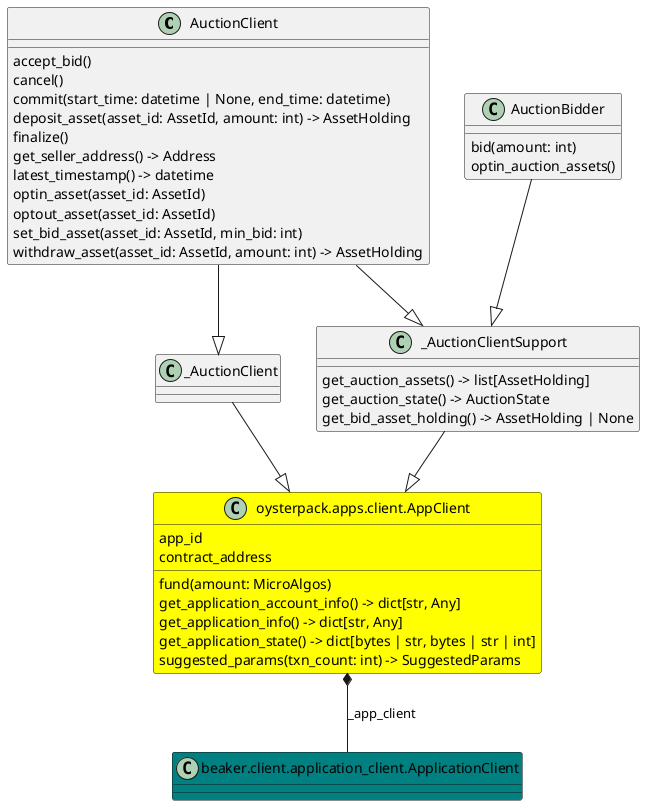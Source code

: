 @startuml oysterpack.apps.auction_app.client.auction_client.AuctionClient
set namespaceSeparator none
class "AuctionClient" as oysterpack.apps.auction_app.client.auction_client.AuctionClient {
  accept_bid()
  cancel()
  commit(start_time: datetime | None, end_time: datetime)
  deposit_asset(asset_id: AssetId, amount: int) -> AssetHolding
  finalize()
  get_seller_address() -> Address
  latest_timestamp() -> datetime
  optin_asset(asset_id: AssetId)
  optout_asset(asset_id: AssetId)
  set_bid_asset(asset_id: AssetId, min_bid: int)
  withdraw_asset(asset_id: AssetId, amount: int) -> AssetHolding
}
class "_AuctionClient" as oysterpack.apps.auction_app.client.auction_client._AuctionClient {
}
class "_AuctionClientSupport" as oysterpack.apps.auction_app.client.auction_client._AuctionClientSupport {
  get_auction_assets() -> list[AssetHolding]
  get_auction_state() -> AuctionState
  get_bid_asset_holding() -> AssetHolding | None
}
class "AuctionBidder" as oysterpack.apps.auction_app.client.auction_client.AuctionBidder {
  bid(amount: int)
  optin_auction_assets()
}
class "oysterpack.apps.client.AppClient" as oysterpack.apps.client.AppClient #yellow {
  app_id
  contract_address
  fund(amount: MicroAlgos)
  get_application_account_info() -> dict[str, Any]
  get_application_info() -> dict[str, Any]
  get_application_state() -> dict[bytes | str, bytes | str | int]
  suggested_params(txn_count: int) -> SuggestedParams
}
class beaker.client.application_client.ApplicationClient #teal
oysterpack.apps.auction_app.client.auction_client.AuctionClient --|> oysterpack.apps.auction_app.client.auction_client._AuctionClient
oysterpack.apps.auction_app.client.auction_client.AuctionClient --|> oysterpack.apps.auction_app.client.auction_client._AuctionClientSupport
oysterpack.apps.auction_app.client.auction_client._AuctionClient --|> oysterpack.apps.client.AppClient
oysterpack.apps.auction_app.client.auction_client.AuctionBidder --|> oysterpack.apps.auction_app.client.auction_client._AuctionClientSupport
oysterpack.apps.auction_app.client.auction_client._AuctionClientSupport --|> oysterpack.apps.client.AppClient
beaker.client.application_client.ApplicationClient -up-* oysterpack.apps.client.AppClient : _app_client
@enduml
